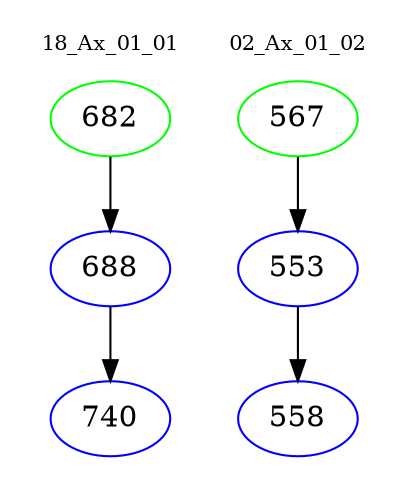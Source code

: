 digraph{
subgraph cluster_0 {
color = white
label = "18_Ax_01_01";
fontsize=10;
T0_682 [label="682", color="green"]
T0_682 -> T0_688 [color="black"]
T0_688 [label="688", color="blue"]
T0_688 -> T0_740 [color="black"]
T0_740 [label="740", color="blue"]
}
subgraph cluster_1 {
color = white
label = "02_Ax_01_02";
fontsize=10;
T1_567 [label="567", color="green"]
T1_567 -> T1_553 [color="black"]
T1_553 [label="553", color="blue"]
T1_553 -> T1_558 [color="black"]
T1_558 [label="558", color="blue"]
}
}
